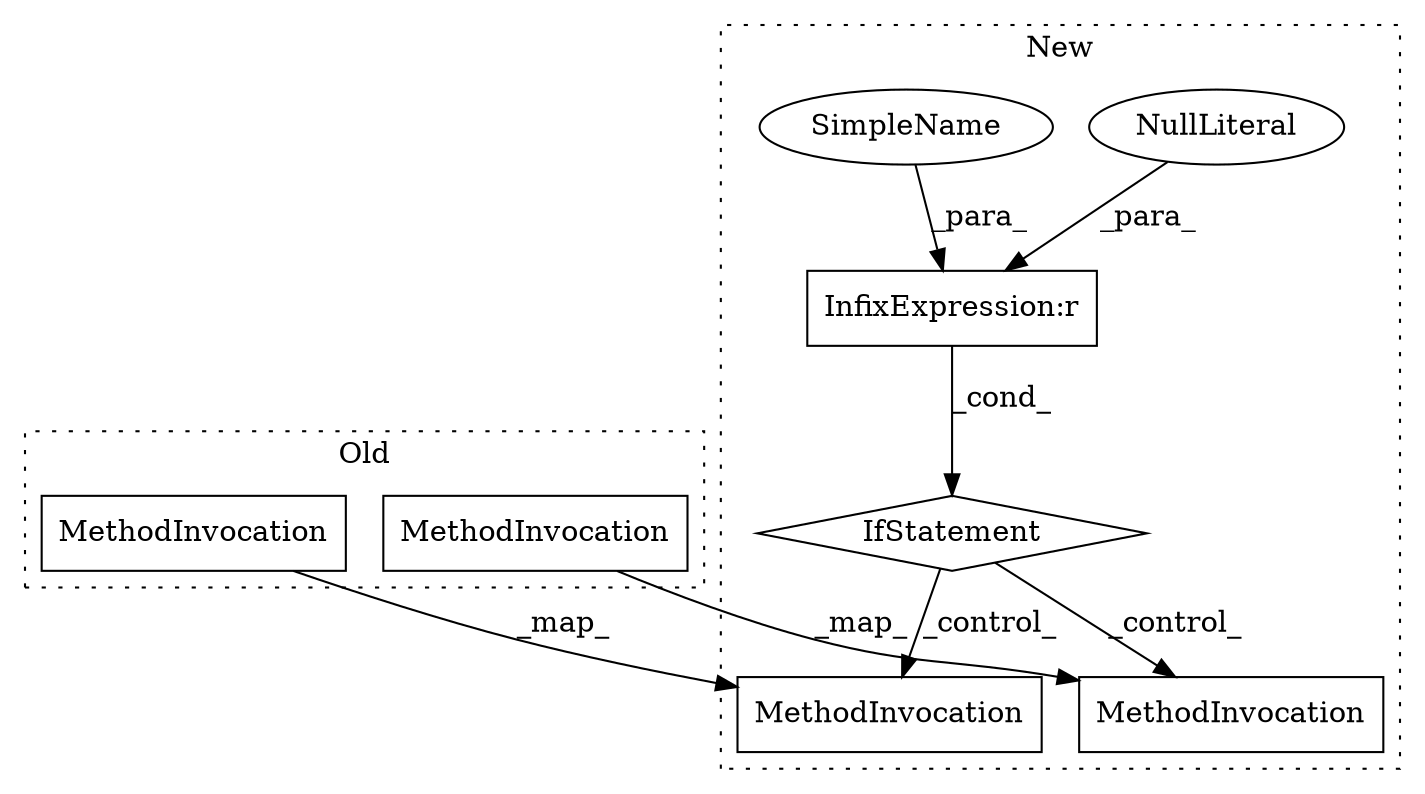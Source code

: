 digraph G {
subgraph cluster0 {
3 [label="MethodInvocation" a="32" s="29313,29361" l="4,1" shape="box"];
4 [label="MethodInvocation" a="32" s="29414,29426" l="4,1" shape="box"];
label = "Old";
style="dotted";
}
subgraph cluster1 {
1 [label="IfStatement" a="25" s="29600,29633" l="4,2" shape="diamond"];
2 [label="MethodInvocation" a="32" s="29877,29889" l="4,1" shape="box"];
5 [label="MethodInvocation" a="32" s="29772,29820" l="4,1" shape="box"];
6 [label="NullLiteral" a="33" s="29629" l="4" shape="ellipse"];
7 [label="SimpleName" a="42" s="29604" l="21" shape="ellipse"];
8 [label="InfixExpression:r" a="27" s="29625" l="4" shape="box"];
label = "New";
style="dotted";
}
1 -> 5 [label="_control_"];
1 -> 2 [label="_control_"];
3 -> 5 [label="_map_"];
4 -> 2 [label="_map_"];
6 -> 8 [label="_para_"];
7 -> 8 [label="_para_"];
8 -> 1 [label="_cond_"];
}